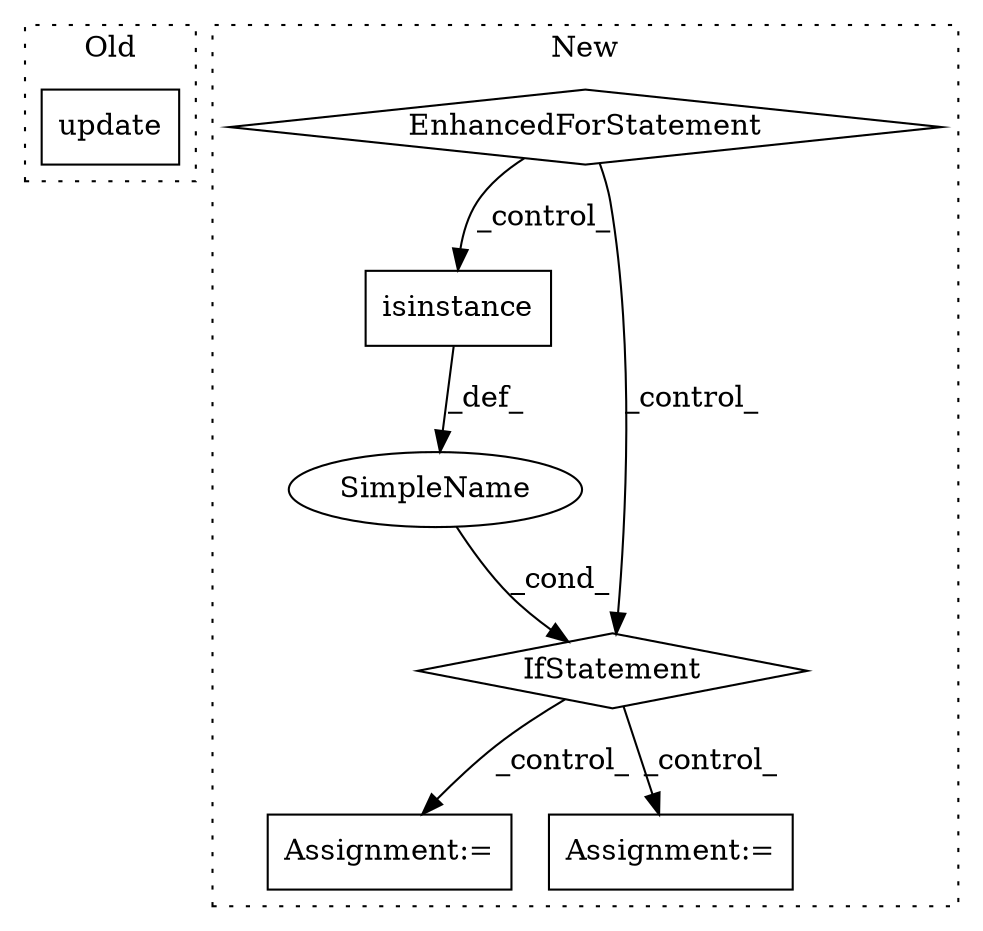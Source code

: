digraph G {
subgraph cluster0 {
1 [label="update" a="32" s="1747,1896" l="18,-5" shape="box"];
label = "Old";
style="dotted";
}
subgraph cluster1 {
2 [label="isinstance" a="32" s="2818,2838" l="11,1" shape="box"];
3 [label="IfStatement" a="25" s="2814,2839" l="4,2" shape="diamond"];
4 [label="Assignment:=" a="7" s="2860" l="1" shape="box"];
5 [label="SimpleName" a="42" s="" l="" shape="ellipse"];
6 [label="Assignment:=" a="7" s="2942" l="1" shape="box"];
7 [label="EnhancedForStatement" a="70" s="2718,2804" l="63,2" shape="diamond"];
label = "New";
style="dotted";
}
2 -> 5 [label="_def_"];
3 -> 6 [label="_control_"];
3 -> 4 [label="_control_"];
5 -> 3 [label="_cond_"];
7 -> 2 [label="_control_"];
7 -> 3 [label="_control_"];
}